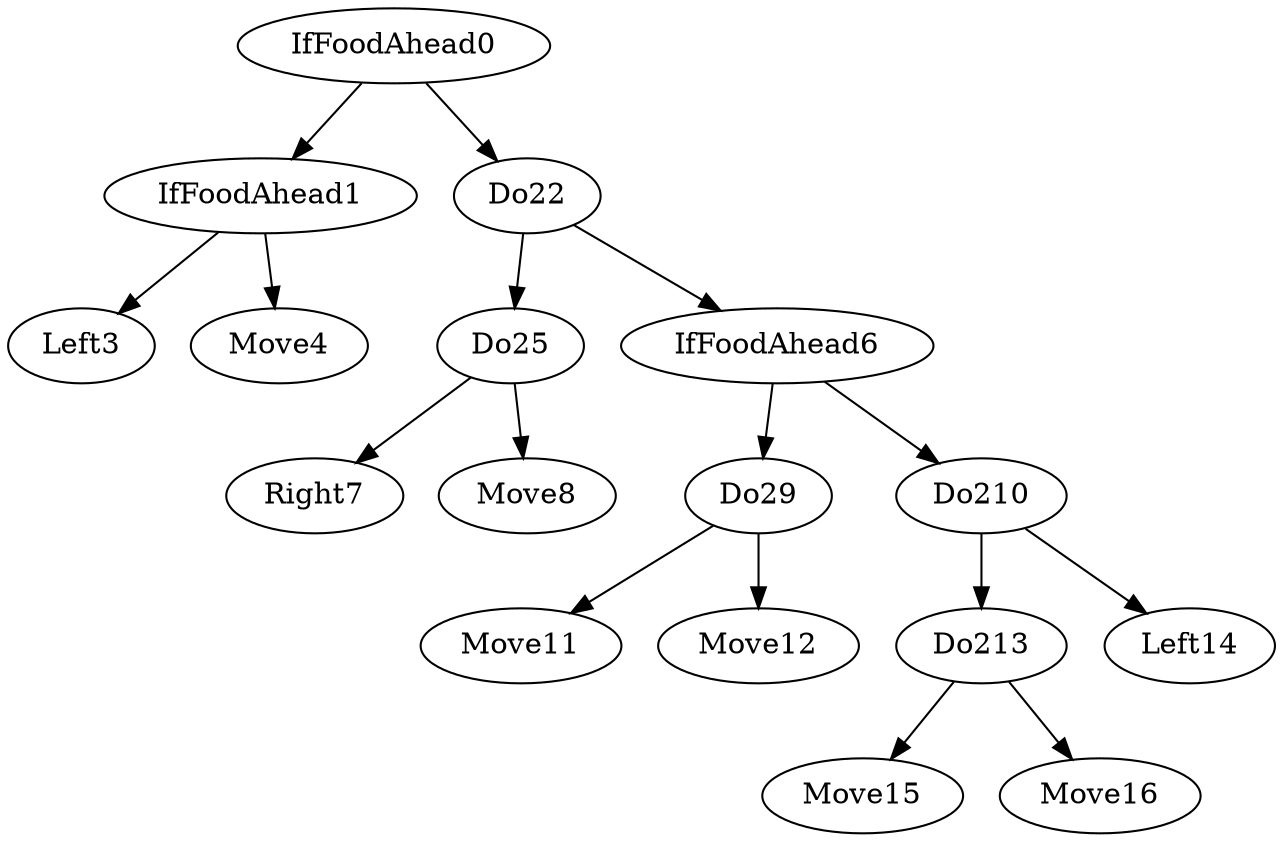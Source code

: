 digraph T {
	IfFoodAhead0 -> IfFoodAhead1;
	IfFoodAhead0 -> Do22;
	IfFoodAhead1 -> Left3;
	IfFoodAhead1 -> Move4;
	Do22 -> Do25;
	Do22 -> IfFoodAhead6;
	Do25 -> Right7;
	Do25 -> Move8;
	IfFoodAhead6 -> Do29;
	IfFoodAhead6 -> Do210;
	Do29 -> Move11;
	Do29 -> Move12;
	Do210 -> Do213;
	Do210 -> Left14;
	Do213 -> Move15;
	Do213 -> Move16;
}

